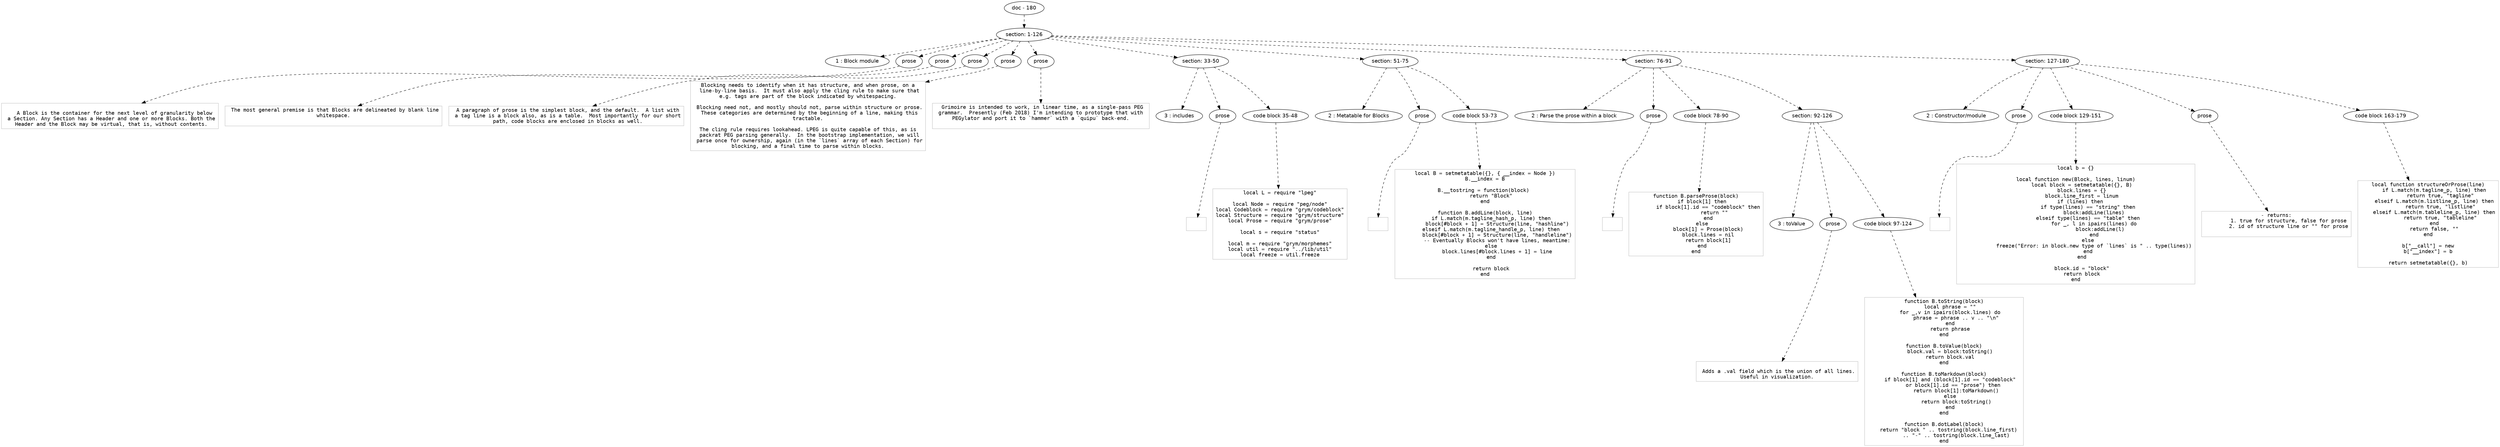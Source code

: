 digraph hierarchy {

node [fontname=Helvetica]
edge [style=dashed]

doc_0 [label="doc - 180"]


doc_0 -> { section_1}
{rank=same; section_1}

section_1 [label="section: 1-126"]


section_1 -> { header_2 prose_3 prose_4 prose_5 prose_6 prose_7 section_8 section_9 section_10 section_11}
{rank=same; header_2 prose_3 prose_4 prose_5 prose_6 prose_7 section_8 section_9 section_10 section_11}

header_2 [label="1 : Block module"]

prose_3 [label="prose"]

prose_4 [label="prose"]

prose_5 [label="prose"]

prose_6 [label="prose"]

prose_7 [label="prose"]

section_8 [label="section: 33-50"]

section_9 [label="section: 51-75"]

section_10 [label="section: 76-91"]

section_11 [label="section: 127-180"]


prose_3 -> leaf_12
leaf_12  [color=Gray,shape=rectangle,fontname=Inconsolata,label="
   A Block is the container for the next level of granularity below
 a Section. Any Section has a Header and one or more Blocks. Both the
 Header and the Block may be virtual, that is, without contents.
"]
prose_4 -> leaf_13
leaf_13  [color=Gray,shape=rectangle,fontname=Inconsolata,label=" The most general premise is that Blocks are delineated by blank line
 whitespace. 

"]
prose_5 -> leaf_14
leaf_14  [color=Gray,shape=rectangle,fontname=Inconsolata,label=" A paragraph of prose is the simplest block, and the default.  A list with
 a tag line is a block also, as is a table.  Most importantly for our short
 path, code blocks are enclosed in blocks as well.
"]
prose_6 -> leaf_15
leaf_15  [color=Gray,shape=rectangle,fontname=Inconsolata,label=" Blocking needs to identify when it has structure, and when prose, on a 
 line-by-line basis.  It must also apply the cling rule to make sure that
 e.g. tags are part of the block indicated by whitespacing. 
 
 Blocking need not, and mostly should not, parse within structure or prose.
 These categories are determined by the beginning of a line, making this
 tractable. 
 
 The cling rule requires lookahead. LPEG is quite capable of this, as is 
 packrat PEG parsing generally.  In the bootstrap implementation, we will
 parse once for ownership, again (in the `lines` array of each Section) for
 blocking, and a final time to parse within blocks. 
"]
prose_7 -> leaf_16
leaf_16  [color=Gray,shape=rectangle,fontname=Inconsolata,label=" Grimoire is intended to work, in linear time, as a single-pass PEG
 grammar.  Presently (Feb 2018) I'm intending to prototype that with 
 PEGylator and port it to `hammer` with a `quipu` back-end. 

"]
section_8 -> { header_17 prose_18 codeblock_19}
{rank=same; header_17 prose_18 codeblock_19}

header_17 [label="3 : includes"]

prose_18 [label="prose"]

codeblock_19 [label="code block 35-48"]


prose_18 -> leaf_20
leaf_20  [color=Gray,shape=rectangle,fontname=Inconsolata,label=""]
codeblock_19 -> leaf_21
leaf_21  [color=Gray,shape=rectangle,fontname=Inconsolata,label="local L = require \"lpeg\"

local Node = require \"peg/node\"
local Codeblock = require \"grym/codeblock\"
local Structure = require \"grym/structure\"
local Prose = require \"grym/prose\"

local s = require \"status\"

local m = require \"grym/morphemes\"
local util = require \"../lib/util\"
local freeze = util.freeze"]
section_9 -> { header_22 prose_23 codeblock_24}
{rank=same; header_22 prose_23 codeblock_24}

header_22 [label="2 : Metatable for Blocks"]

prose_23 [label="prose"]

codeblock_24 [label="code block 53-73"]


prose_23 -> leaf_25
leaf_25  [color=Gray,shape=rectangle,fontname=Inconsolata,label=""]
codeblock_24 -> leaf_26
leaf_26  [color=Gray,shape=rectangle,fontname=Inconsolata,label="local B = setmetatable({}, { __index = Node })
B.__index = B

B.__tostring = function(block) 
    return \"Block\"
end

function B.addLine(block, line)
    if L.match(m.tagline_hash_p, line) then
        block[#block + 1] = Structure(line, \"hashline\")
    elseif L.match(m.tagline_handle_p, line) then
        block[#block + 1] = Structure(line, \"handleline\")
        -- Eventually Blocks won't have lines, meantime:
    else
        block.lines[#block.lines + 1] = line
    end

    return block
end"]
section_10 -> { header_27 prose_28 codeblock_29 section_30}
{rank=same; header_27 prose_28 codeblock_29 section_30}

header_27 [label="2 : Parse the prose within a block"]

prose_28 [label="prose"]

codeblock_29 [label="code block 78-90"]

section_30 [label="section: 92-126"]


prose_28 -> leaf_31
leaf_31  [color=Gray,shape=rectangle,fontname=Inconsolata,label=""]
codeblock_29 -> leaf_32
leaf_32  [color=Gray,shape=rectangle,fontname=Inconsolata,label="function B.parseProse(block)
    if block[1] then
        if block[1].id == \"codeblock\" then
            return \"\"
        end
    else
        block[1] = Prose(block)
        block.lines = nil
        return block[1]
    end
end"]
section_30 -> { header_33 prose_34 codeblock_35}
{rank=same; header_33 prose_34 codeblock_35}

header_33 [label="3 : toValue"]

prose_34 [label="prose"]

codeblock_35 [label="code block 97-124"]


prose_34 -> leaf_36
leaf_36  [color=Gray,shape=rectangle,fontname=Inconsolata,label="
 Adds a .val field which is the union of all lines.
 Useful in visualization. 
"]
codeblock_35 -> leaf_37
leaf_37  [color=Gray,shape=rectangle,fontname=Inconsolata,label="function B.toString(block)
    local phrase = \"\"
    for _,v in ipairs(block.lines) do
        phrase = phrase .. v .. \"\\n\"
    end
    return phrase
end

function B.toValue(block)
    block.val = block:toString()
    return block.val
end

function B.toMarkdown(block)
    if block[1] and (block[1].id == \"codeblock\"
      or block[1].id == \"prose\") then
        return block[1]:toMarkdown()
    else
        return block:toString()
    end
end

function B.dotLabel(block)
    return \"block \" .. tostring(block.line_first) 
        .. \"-\" .. tostring(block.line_last)
end"]
section_11 -> { header_38 prose_39 codeblock_40 prose_41 codeblock_42}
{rank=same; header_38 prose_39 codeblock_40 prose_41 codeblock_42}

header_38 [label="2 : Constructor/module"]

prose_39 [label="prose"]

codeblock_40 [label="code block 129-151"]

prose_41 [label="prose"]

codeblock_42 [label="code block 163-179"]


prose_39 -> leaf_43
leaf_43  [color=Gray,shape=rectangle,fontname=Inconsolata,label=""]
codeblock_40 -> leaf_44
leaf_44  [color=Gray,shape=rectangle,fontname=Inconsolata,label="local b = {}

local function new(Block, lines, linum)
    local block = setmetatable({}, B)
    block.lines = {}
    block.line_first = linum
    if (lines) then 
        if type(lines) == \"string\" then
            block:addLine(lines)
        elseif type(lines) == \"table\" then
            for _, l in ipairs(lines) do
                block:addLine(l)
            end
        else
            freeze(\"Error: in block.new type of `lines` is \" .. type(lines))
        end
    end

    block.id = \"block\"
    return block
end"]
prose_41 -> leaf_45
leaf_45  [color=Gray,shape=rectangle,fontname=Inconsolata,label=" - returns: 
        1. true for structure, false for prose
        2. id of structure line or \"\" for prose

"]
codeblock_42 -> leaf_46
leaf_46  [color=Gray,shape=rectangle,fontname=Inconsolata,label="local function structureOrProse(line)
    if L.match(m.tagline_p, line) then
        return true, \"tagline\"
    elseif L.match(m.listline_p, line) then
        return true, \"listline\"
    elseif L.match(m.tableline_p, line) then
        return true, \"tableline\"
    end
    return false, \"\"
end

b[\"__call\"] = new
b[\"__index\"] = b

return setmetatable({}, b)"]

}
